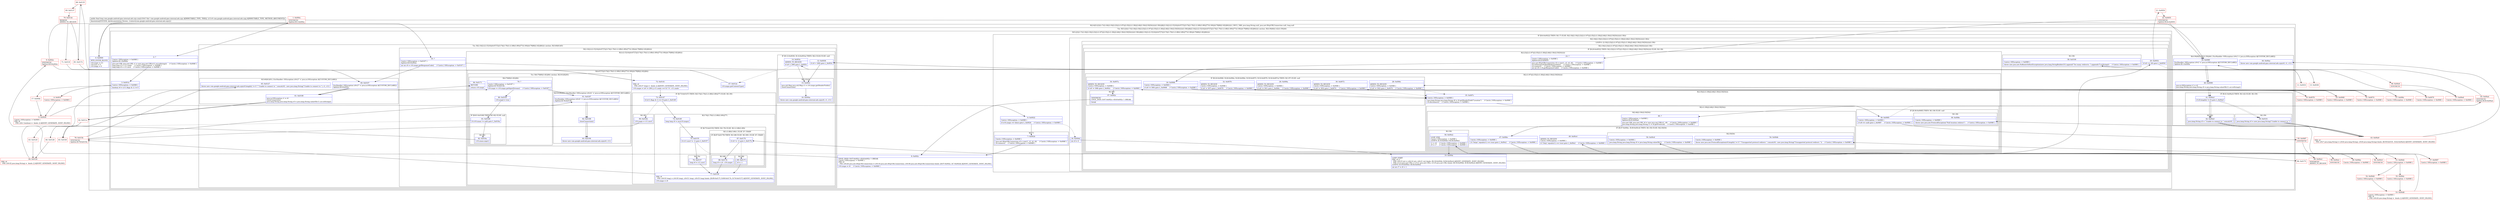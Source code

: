 digraph "CFG forcom.google.android.gms.internal.ads.zzjs.zza(Lcom\/google\/android\/gms\/internal\/ads\/zzjq;)J" {
subgraph cluster_Region_119820859 {
label = "R(2:0|(5:2|3|(1:7)(2:18|(2:19|(2:23|(2:(1:97)|(2:35|(2:(1:38)|(2:46|(1:56)(2:50|54))))))(1:58)))|8|(2:10|(2:(2:15|16)|(4:67|72|(3:74|(1:76)(1:(1:88)(1:89))|77)(1:90)|(4:79|80|(1:82)|84)))))) | DECL_VAR: java.lang.String null, java.net.HttpURLConnection null, long null\l";
node [shape=record,color=blue];
Node_0 [shape=record,label="{0\:\ 0x0000|MTH_ENTER_BLOCK\l|r10.zzapt = r11\lr10.zzce = 0\lr10.zzapy = 0\l}"];
subgraph cluster_TryCatchRegion_1055239636 {
label = "Try: R(5:2|3|(1:7)(2:18|(2:19|(2:23|(2:(1:97)|(2:35|(2:(1:38)|(2:46|(1:56)(2:50|54))))))(1:58)))|8|(2:10|(2:(2:15|16)|(4:67|72|(3:74|(1:76)(1:(1:88)(1:89))|77)(1:90)|(4:79|80|(1:82)|84))))) catches: R(4:39|40|(1:42)(1:59)|44)";
node [shape=record,color=blue];
subgraph cluster_Region_1668306172 {
label = "R(5:2|3|(1:7)(2:18|(2:19|(2:23|(2:(1:97)|(2:35|(2:(1:38)|(2:46|(1:56)(2:50|54))))))(1:58)))|8|(2:10|(2:(2:15|16)|(4:67|72|(3:74|(1:76)(1:(1:88)(1:89))|77)(1:90)|(4:79|80|(1:82)|84)))))";
node [shape=record,color=blue];
Node_2 [shape=record,label="{2\:\ ?|Catch:\{ IOException \-\> 0x008f \}\lSplitter:B:1:0x000a\l|java.net.URL java.net.URL r1 = new java.net.URL(r11.uri.toString())     \/\/ Catch:\{ IOException \-\> 0x008f \}\llong long r2 = r11.zzahv     \/\/ Catch:\{ IOException \-\> 0x008f \}\llong long r4 = r11.zzcd     \/\/ Catch:\{ IOException \-\> 0x008f \}\l}"];
Node_3 [shape=record,label="{3\:\ 0x001d|Catch:\{ IOException \-\> 0x008f \}\l|boolean r6 = (r11.flags & 1) != 0\l}"];
subgraph cluster_IfRegion_183542910 {
label = "IF [B:6:0x0022] THEN: R(1:7) ELSE: R(2:18|(2:19|(2:23|(2:(1:97)|(2:35|(2:(1:38)|(2:46|(1:56)(2:50|54))))))(1:58)))";
node [shape=record,color=blue];
Node_6 [shape=record,label="{6\:\ 0x0022|Catch:\{ IOException \-\> 0x008f \}\l|if (r10.zzapn == false) goto L_0x0024     \/\/ Catch:\{ IOException \-\> 0x008f \}\l}"];
subgraph cluster_Region_1327920385 {
label = "R(1:7)";
node [shape=record,color=blue];
Node_7 [shape=record,label="{7\:\ 0x0024|Catch:\{ IOException \-\> 0x008f \}\l|java.net.HttpURLConnection r0 = zza(r1, r2, r4, r6)     \/\/ Catch:\{ IOException \-\> 0x008f \}\lr0.connect()     \/\/ Catch:\{ IOException \-\> 0x008f \}\l}"];
}
subgraph cluster_Region_1456845470 {
label = "R(2:18|(2:19|(2:23|(2:(1:97)|(2:35|(2:(1:38)|(2:46|(1:56)(2:50|54))))))(1:58)))";
node [shape=record,color=blue];
Node_18 [shape=record,label="{18\:\ 0x004d|int r0 = 0\l}"];
subgraph cluster_LoopRegion_1830503894 {
label = "LOOP:0: (2:19|(2:23|(2:(1:97)|(2:35|(2:(1:38)|(2:46|(1:56)(2:50|54))))))(1:58))";
node [shape=record,color=blue];
subgraph cluster_Region_707218232 {
label = "R(2:19|(2:23|(2:(1:97)|(2:35|(2:(1:38)|(2:46|(1:56)(2:50|54))))))(1:58))";
node [shape=record,color=blue];
Node_19 [shape=record,label="{19\:\ 0x004e|LOOP_START\lPHI: r0 r1 \l  PHI: (r0v15 int) = (r0v14 int), (r0v21 int) binds: [B:18:0x004d, B:56:0x00e2] A[DONT_GENERATE, DONT_INLINE]\l  PHI: (r1v2 java.net.URL) = (r1v1 java.net.URL), (r1v9 java.net.URL) binds: [B:18:0x004d, B:56:0x00e2] A[DONT_GENERATE, DONT_INLINE]\lLOOP:0: B:19:0x004e\-\>B:56:0x00e2\l|int int r7 = r0 + 1\l}"];
subgraph cluster_IfRegion_1072920397 {
label = "IF [B:20:0x0052] THEN: R(2:23|(2:(1:97)|(2:35|(2:(1:38)|(2:46|(1:56)(2:50|54)))))) ELSE: R(1:58)";
node [shape=record,color=blue];
Node_20 [shape=record,label="{20\:\ 0x0052|if (r0 \<= 20) goto L_0x0054\l}"];
subgraph cluster_Region_214118473 {
label = "R(2:23|(2:(1:97)|(2:35|(2:(1:38)|(2:46|(1:56)(2:50|54))))))";
node [shape=record,color=blue];
Node_23 [shape=record,label="{23\:\ ?|Catch:\{ IOException \-\> 0x008f \}\lSplitter:B:22:0x0055\l|java.net.HttpURLConnection r0 = zza(r1, r2, r4, r6)     \/\/ Catch:\{ IOException \-\> 0x008f \}\lr0.setInstanceFollowRedirects(false)     \/\/ Catch:\{ IOException \-\> 0x008f \}\lr0.connect()     \/\/ Catch:\{ IOException \-\> 0x008f \}\lint int r8 = r0.getResponseCode()     \/\/ Catch:\{ IOException \-\> 0x008f \}\l}"];
subgraph cluster_Region_1208707012 {
label = "R(2:(1:97)|(2:35|(2:(1:38)|(2:46|(1:56)(2:50|54)))))";
node [shape=record,color=blue];
subgraph cluster_IfRegion_57644902 {
label = "IF [B:24:0x0066, B:26:0x006a, B:28:0x006e, B:30:0x0072, B:32:0x0076, B:34:0x007a] THEN: R(1:97) ELSE: null";
node [shape=record,color=blue];
Node_24 [shape=record,label="{24\:\ 0x0066|Catch:\{ IOException \-\> 0x008f \}\l|if (r8 != 300) goto L_0x0068     \/\/ Catch:\{ IOException \-\> 0x008f \}\l}"];
Node_26 [shape=record,label="{26\:\ 0x006a|ADDED_TO_REGION\lCatch:\{ IOException \-\> 0x008f \}\l|if (r8 != 301) goto L_0x006c     \/\/ Catch:\{ IOException \-\> 0x008f \}\l}"];
Node_28 [shape=record,label="{28\:\ 0x006e|ADDED_TO_REGION\lCatch:\{ IOException \-\> 0x008f \}\l|if (r8 != 302) goto L_0x0070     \/\/ Catch:\{ IOException \-\> 0x008f \}\l}"];
Node_30 [shape=record,label="{30\:\ 0x0072|ADDED_TO_REGION\lCatch:\{ IOException \-\> 0x008f \}\l|if (r8 != 303) goto L_0x0074     \/\/ Catch:\{ IOException \-\> 0x008f \}\l}"];
Node_32 [shape=record,label="{32\:\ 0x0076|ADDED_TO_REGION\lCatch:\{ IOException \-\> 0x008f \}\l|if (r8 != 307) goto L_0x0078     \/\/ Catch:\{ IOException \-\> 0x008f \}\l}"];
Node_34 [shape=record,label="{34\:\ 0x007a|ADDED_TO_REGION\lCatch:\{ IOException \-\> 0x008f \}\l|if (r8 != 308) goto L_0x002c     \/\/ Catch:\{ IOException \-\> 0x008f \}\l}"];
subgraph cluster_Region_1536419868 {
label = "R(1:97)";
node [shape=record,color=blue];
Node_97 [shape=record,label="{97\:\ 0x002c|SYNTHETIC\lEDGE_INSN: B:97:0x002c\-\>B:8:0x002c ?: BREAK  \l|break\l}"];
}
}
subgraph cluster_Region_318857912 {
label = "R(2:35|(2:(1:38)|(2:46|(1:56)(2:50|54))))";
node [shape=record,color=blue];
Node_35 [shape=record,label="{35\:\ 0x007c|Catch:\{ IOException \-\> 0x008f \}\l|java.lang.String java.lang.String r8 = r0.getHeaderField(\"Location\")     \/\/ Catch:\{ IOException \-\> 0x008f \}\lr0.disconnect()     \/\/ Catch:\{ IOException \-\> 0x008f \}\l}"];
subgraph cluster_Region_1422877764 {
label = "R(2:(1:38)|(2:46|(1:56)(2:50|54)))";
node [shape=record,color=blue];
subgraph cluster_IfRegion_929838730 {
label = "IF [B:36:0x0085] THEN: R(1:38) ELSE: null";
node [shape=record,color=blue];
Node_36 [shape=record,label="{36\:\ 0x0085|Catch:\{ IOException \-\> 0x008f \}\l|if (r8 == null) goto L_0x0087     \/\/ Catch:\{ IOException \-\> 0x008f \}\l}"];
subgraph cluster_Region_1674428158 {
label = "R(1:38)";
node [shape=record,color=blue];
Node_38 [shape=record,label="{38\:\ 0x008e|Catch:\{ IOException \-\> 0x008f \}\l|throw new java.net.ProtocolException(\"Null location redirect\")     \/\/ Catch:\{ IOException \-\> 0x008f \}\l}"];
}
}
subgraph cluster_Region_1836401305 {
label = "R(2:46|(1:56)(2:50|54))";
node [shape=record,color=blue];
Node_46 [shape=record,label="{46\:\ ?|Catch:\{ IOException \-\> 0x008f \}\lSplitter:B:45:0x00ad\l|java.net.URL java.net.URL r0 = new java.net.URL(r1, r8)     \/\/ Catch:\{ IOException \-\> 0x008f \}\ljava.lang.String java.lang.String r1 = r0.getProtocol()     \/\/ Catch:\{ IOException \-\> 0x008f \}\l}"];
subgraph cluster_IfRegion_1672491852 {
label = "IF [B:47:0x00bc, B:49:0x00c4] THEN: R(1:56) ELSE: R(2:50|54)";
node [shape=record,color=blue];
Node_47 [shape=record,label="{47\:\ 0x00bc|Catch:\{ IOException \-\> 0x008f \}\l|if (\"https\".equals(r1) == true) goto L_0x00e2     \/\/ Catch:\{ IOException \-\> 0x008f \}\l}"];
Node_49 [shape=record,label="{49\:\ 0x00c4|ADDED_TO_REGION\lCatch:\{ IOException \-\> 0x008f \}\l|if (\"http\".equals(r1) == true) goto L_0x00e2     \/\/ Catch:\{ IOException \-\> 0x008f \}\l}"];
subgraph cluster_Region_1936264799 {
label = "R(1:56)";
node [shape=record,color=blue];
Node_56 [shape=record,label="{56\:\ 0x00e2|LOOP_END\lCatch:\{ IOException \-\> 0x008f \}\lLOOP:0: B:19:0x004e\-\>B:56:0x00e2\l|r1 = r0     \/\/ Catch:\{ IOException \-\> 0x008f \}\lr0 = r7     \/\/ Catch:\{ IOException \-\> 0x008f \}\l}"];
}
subgraph cluster_Region_471551227 {
label = "R(2:50|54)";
node [shape=record,color=blue];
Node_50 [shape=record,label="{50\:\ 0x00c6|Catch:\{ IOException \-\> 0x008f \}\l|java.lang.String java.lang.String r0 = java.lang.String.valueOf(r1)     \/\/ Catch:\{ IOException \-\> 0x008f \}\l}"];
Node_54 [shape=record,label="{54\:\ 0x00db|Catch:\{ IOException \-\> 0x008f \}\l|throw new java.net.ProtocolException(r0.length() != 0 ? \"Unsupported protocol redirect: \".concat(r0) : new java.lang.String(\"Unsupported protocol redirect: \"))     \/\/ Catch:\{ IOException \-\> 0x008f \}\l}"];
}
}
}
}
}
}
}
subgraph cluster_Region_2027260832 {
label = "R(1:58)";
node [shape=record,color=blue];
Node_58 [shape=record,label="{58\:\ 0x0100|Catch:\{ IOException \-\> 0x008f \}\l|throw new java.net.NoRouteToHostException(new java.lang.StringBuilder(31).append(\"Too many redirects: \").append(r7).toString())     \/\/ Catch:\{ IOException \-\> 0x008f \}\l}"];
}
}
}
}
}
}
Node_8 [shape=record,label="{8\:\ 0x002c|EDGE_INSN: B:97:0x002c\-\>B:8:0x002c ?: BREAK  \lCatch:\{ IOException \-\> 0x008f \}\lPHI: r0 \l  PHI: (r0v26 java.net.HttpURLConnection) = (r0v18 java.net.HttpURLConnection), (r0v58 java.net.HttpURLConnection) binds: [B:97:0x002c, B:7:0x0024] A[DONT_GENERATE, DONT_INLINE]\l|r10.zzapu = r0     \/\/ Catch:\{ IOException \-\> 0x008f \}\l}"];
subgraph cluster_TryCatchRegion_1894502404 {
label = "Try: R(2:10|(2:(2:15|16)|(4:67|72|(3:74|(1:76)(1:(1:88)(1:89))|77)(1:90)|(4:79|80|(1:82)|84)))) catches: R(3:60|61|65)";
node [shape=record,color=blue];
subgraph cluster_Region_1385776908 {
label = "R(2:10|(2:(2:15|16)|(4:67|72|(3:74|(1:76)(1:(1:88)(1:89))|77)(1:90)|(4:79|80|(1:82)|84))))";
node [shape=record,color=blue];
Node_10 [shape=record,label="{10\:\ ?|Catch:\{ IOException \-\> 0x0107 \}\lSplitter:B:9:0x002e\l|int int r0 = r10.zzapu.getResponseCode()     \/\/ Catch:\{ IOException \-\> 0x0107 \}\l}"];
subgraph cluster_Region_888935693 {
label = "R(2:(2:15|16)|(4:67|72|(3:74|(1:76)(1:(1:88)(1:89))|77)(1:90)|(4:79|80|(1:82)|84)))";
node [shape=record,color=blue];
subgraph cluster_IfRegion_810628160 {
label = "IF [B:12:0x0036, B:14:0x003a] THEN: R(2:15|16) ELSE: null";
node [shape=record,color=blue];
Node_12 [shape=record,label="{12\:\ 0x0036|if (r0 \< 200) goto L_0x003c\l}"];
Node_14 [shape=record,label="{14\:\ 0x003a|ADDED_TO_REGION\l|if (r0 \> 299) goto L_0x003c\l}"];
subgraph cluster_Region_1995164197 {
label = "R(2:15|16)";
node [shape=record,color=blue];
Node_15 [shape=record,label="{15\:\ 0x003c|java.util.Map java.util.Map r1 = r10.zzapu.getHeaderFields()\lcloseConnection()\l}"];
Node_16 [shape=record,label="{16\:\ 0x004a|throw new com.google.android.gms.internal.ads.zzjy(r0, r1, r11)\l}"];
}
}
subgraph cluster_Region_1301082483 {
label = "R(4:67|72|(3:74|(1:76)(1:(1:88)(1:89))|77)(1:90)|(4:79|80|(1:82)|84))";
node [shape=record,color=blue];
Node_67 [shape=record,label="{67\:\ 0x012e|r10.zzapu.getContentType()\l}"];
Node_72 [shape=record,label="{72\:\ 0x0141|PHI: r0 \l  PHI: (r0v37 long) =  binds: [] A[DONT_GENERATE, DONT_INLINE]\l|r10.zzapw = (r0 != 200 \|\| r11.zzahv == 0) ? 0 : r11.zzahv\l}"];
subgraph cluster_IfRegion_465484434 {
label = "IF [B:73:0x0147] THEN: R(3:74|(1:76)(1:(1:88)(1:89))|77) ELSE: R(1:90)";
node [shape=record,color=blue];
Node_73 [shape=record,label="{73\:\ 0x0147|if ((r11.flags & 1) == 0) goto L_0x0149\l}"];
subgraph cluster_Region_1437953769 {
label = "R(3:74|(1:76)(1:(1:88)(1:89))|77)";
node [shape=record,color=blue];
Node_74 [shape=record,label="{74\:\ 0x0149|long long r0 = zzc(r10.zzapu)\l}"];
subgraph cluster_IfRegion_353033557 {
label = "IF [B:75:0x0155] THEN: R(1:76) ELSE: R(1:(1:88)(1:89))";
node [shape=record,color=blue];
Node_75 [shape=record,label="{75\:\ 0x0155|if (r11.zzcd != \-1) goto L_0x0157\l}"];
subgraph cluster_Region_276589027 {
label = "R(1:76)";
node [shape=record,color=blue];
Node_76 [shape=record,label="{76\:\ 0x0157|long r0 = r11.zzcd\l}"];
}
subgraph cluster_Region_1003439104 {
label = "R(1:(1:88)(1:89)) | ELSE_IF_CHAIN\l";
node [shape=record,color=blue];
subgraph cluster_IfRegion_1820304171 {
label = "IF [B:87:0x0179] THEN: R(1:88) ELSE: R(1:89) | ELSE_IF_CHAIN\l";
node [shape=record,color=blue];
Node_87 [shape=record,label="{87\:\ 0x0179|if (r0 != \-1) goto L_0x017b\l}"];
subgraph cluster_Region_1156445795 {
label = "R(1:88)";
node [shape=record,color=blue];
Node_88 [shape=record,label="{88\:\ 0x017b|long r0 = r0 \- r10.zzapw\l}"];
}
subgraph cluster_Region_1849725156 {
label = "R(1:89)";
node [shape=record,color=blue];
Node_89 [shape=record,label="{89\:\ 0x017f|r0 = \-1\l}"];
}
}
}
}
Node_77 [shape=record,label="{77\:\ 0x0159|PHI: r0 \l  PHI: (r0v52 long) = (r0v50 long), (r0v51 long), (r0v53 long) binds: [B:89:0x017f, B:88:0x017b, B:76:0x0157] A[DONT_GENERATE, DONT_INLINE]\l|r10.zzapx = r0\l}"];
}
subgraph cluster_Region_1867479561 {
label = "R(1:90)";
node [shape=record,color=blue];
Node_90 [shape=record,label="{90\:\ 0x0182|r10.zzapx = r11.zzcd\l}"];
}
}
subgraph cluster_TryCatchRegion_21706584 {
label = "Try: R(4:79|80|(1:82)|84) catches: R(3:91|92|93)";
node [shape=record,color=blue];
subgraph cluster_Region_1122542161 {
label = "R(4:79|80|(1:82)|84)";
node [shape=record,color=blue];
Node_79 [shape=record,label="{79\:\ ?|Catch:\{ IOException \-\> 0x0187 \}\lSplitter:B:78:0x015b\l|r10.zzapv = r10.zzapu.getInputStream()     \/\/ Catch:\{ IOException \-\> 0x0187 \}\l}"];
Node_80 [shape=record,label="{80\:\ 0x0163|r10.zzapd = true\l}"];
subgraph cluster_IfRegion_63308104 {
label = "IF [B:81:0x0168] THEN: R(1:82) ELSE: null";
node [shape=record,color=blue];
Node_81 [shape=record,label="{81\:\ 0x0168|if (r10.zzaoz != null) goto L_0x016a\l}"];
subgraph cluster_Region_390970379 {
label = "R(1:82)";
node [shape=record,color=blue];
Node_82 [shape=record,label="{82\:\ 0x016a|r10.zzaoz.zzgc()\l}"];
}
}
Node_84 [shape=record,label="{84\:\ 0x0171|RETURN\l|return r10.zzapx\l}"];
}
subgraph cluster_Region_1340385357 {
label = "R(3:91|92|93) | ExcHandler: IOException (r0v41 'e' java.io.IOException A[CUSTOM_DECLARE])\l";
node [shape=record,color=blue];
Node_91 [shape=record,label="{91\:\ 0x0187|ExcHandler: IOException (r0v41 'e' java.io.IOException A[CUSTOM_DECLARE])\lSplitter:B:78:0x015b\l}"];
Node_92 [shape=record,label="{92\:\ 0x0188|closeConnection()\l}"];
Node_93 [shape=record,label="{93\:\ 0x0190|throw new com.google.android.gms.internal.ads.zzjx(r0, r11)\l}"];
}
}
}
}
}
subgraph cluster_Region_68680034 {
label = "R(3:60|61|65) | ExcHandler: IOException (r0v27 'e' java.io.IOException A[CUSTOM_DECLARE])\l";
node [shape=record,color=blue];
Node_60 [shape=record,label="{60\:\ 0x0107|ExcHandler: IOException (r0v27 'e' java.io.IOException A[CUSTOM_DECLARE])\lSplitter:B:9:0x002e\l}"];
Node_61 [shape=record,label="{61\:\ 0x0108|java.io.IOException r1 = r0\lcloseConnection()\ljava.lang.String java.lang.String r0 = java.lang.String.valueOf(r11.uri.toString())\l}"];
Node_65 [shape=record,label="{65\:\ 0x0127|throw new com.google.android.gms.internal.ads.zzjx(r0.length() != 0 ? \"Unable to connect to \".concat(r0) : new java.lang.String(\"Unable to connect to \"), r1, r11)\l}"];
}
}
}
subgraph cluster_Region_990061600 {
label = "R(4:39|40|(1:42)(1:59)|44) | ExcHandler: IOException (r0v2 'e' java.io.IOException A[CUSTOM_DECLARE])\l";
node [shape=record,color=blue];
Node_39 [shape=record,label="{39\:\ 0x008f|ExcHandler: IOException (r0v2 'e' java.io.IOException A[CUSTOM_DECLARE])\lSplitter:B:1:0x000a\l}"];
Node_40 [shape=record,label="{40\:\ 0x0090|java.io.IOException r1 = r0\ljava.lang.String java.lang.String r0 = java.lang.String.valueOf(r11.uri.toString())\l}"];
subgraph cluster_IfRegion_989159298 {
label = "IF [B:41:0x00a3] THEN: R(1:42) ELSE: R(1:59)";
node [shape=record,color=blue];
Node_41 [shape=record,label="{41\:\ 0x00a3|if (r0.length() != 0) goto L_0x00a5\l}"];
subgraph cluster_Region_151436965 {
label = "R(1:42)";
node [shape=record,color=blue];
Node_42 [shape=record,label="{42\:\ 0x00a5|java.lang.String r0 = \"Unable to connect to \".concat(r0)\l}"];
}
subgraph cluster_Region_1106270918 {
label = "R(1:59)";
node [shape=record,color=blue];
Node_59 [shape=record,label="{59\:\ 0x0101|java.lang.String r0 = new java.lang.String(\"Unable to connect to \")\l}"];
}
}
Node_44 [shape=record,label="{44\:\ 0x00ac|throw new com.google.android.gms.internal.ads.zzjx(r0, r1, r11)\l}"];
}
}
}
subgraph cluster_Region_990061600 {
label = "R(4:39|40|(1:42)(1:59)|44) | ExcHandler: IOException (r0v2 'e' java.io.IOException A[CUSTOM_DECLARE])\l";
node [shape=record,color=blue];
Node_39 [shape=record,label="{39\:\ 0x008f|ExcHandler: IOException (r0v2 'e' java.io.IOException A[CUSTOM_DECLARE])\lSplitter:B:1:0x000a\l}"];
Node_40 [shape=record,label="{40\:\ 0x0090|java.io.IOException r1 = r0\ljava.lang.String java.lang.String r0 = java.lang.String.valueOf(r11.uri.toString())\l}"];
subgraph cluster_IfRegion_989159298 {
label = "IF [B:41:0x00a3] THEN: R(1:42) ELSE: R(1:59)";
node [shape=record,color=blue];
Node_41 [shape=record,label="{41\:\ 0x00a3|if (r0.length() != 0) goto L_0x00a5\l}"];
subgraph cluster_Region_151436965 {
label = "R(1:42)";
node [shape=record,color=blue];
Node_42 [shape=record,label="{42\:\ 0x00a5|java.lang.String r0 = \"Unable to connect to \".concat(r0)\l}"];
}
subgraph cluster_Region_1106270918 {
label = "R(1:59)";
node [shape=record,color=blue];
Node_59 [shape=record,label="{59\:\ 0x0101|java.lang.String r0 = new java.lang.String(\"Unable to connect to \")\l}"];
}
}
Node_44 [shape=record,label="{44\:\ 0x00ac|throw new com.google.android.gms.internal.ads.zzjx(r0, r1, r11)\l}"];
}
subgraph cluster_Region_68680034 {
label = "R(3:60|61|65) | ExcHandler: IOException (r0v27 'e' java.io.IOException A[CUSTOM_DECLARE])\l";
node [shape=record,color=blue];
Node_60 [shape=record,label="{60\:\ 0x0107|ExcHandler: IOException (r0v27 'e' java.io.IOException A[CUSTOM_DECLARE])\lSplitter:B:9:0x002e\l}"];
Node_61 [shape=record,label="{61\:\ 0x0108|java.io.IOException r1 = r0\lcloseConnection()\ljava.lang.String java.lang.String r0 = java.lang.String.valueOf(r11.uri.toString())\l}"];
Node_65 [shape=record,label="{65\:\ 0x0127|throw new com.google.android.gms.internal.ads.zzjx(r0.length() != 0 ? \"Unable to connect to \".concat(r0) : new java.lang.String(\"Unable to connect to \"), r1, r11)\l}"];
}
subgraph cluster_Region_1340385357 {
label = "R(3:91|92|93) | ExcHandler: IOException (r0v41 'e' java.io.IOException A[CUSTOM_DECLARE])\l";
node [shape=record,color=blue];
Node_91 [shape=record,label="{91\:\ 0x0187|ExcHandler: IOException (r0v41 'e' java.io.IOException A[CUSTOM_DECLARE])\lSplitter:B:78:0x015b\l}"];
Node_92 [shape=record,label="{92\:\ 0x0188|closeConnection()\l}"];
Node_93 [shape=record,label="{93\:\ 0x0190|throw new com.google.android.gms.internal.ads.zzjx(r0, r11)\l}"];
}
Node_1 [shape=record,color=red,label="{1\:\ 0x000a|SYNTHETIC\lSplitter:B:1:0x000a\l}"];
Node_4 [shape=record,color=red,label="{4\:\ 0x001f|Catch:\{ IOException \-\> 0x008f \}\l}"];
Node_5 [shape=record,color=red,label="{5\:\ 0x0020|Catch:\{ IOException \-\> 0x008f \}\lPHI: r6 \l  PHI: (r6v1 boolean) =  binds: [] A[DONT_GENERATE, DONT_INLINE]\l}"];
Node_9 [shape=record,color=red,label="{9\:\ 0x002e|SYNTHETIC\lSplitter:B:9:0x002e\l}"];
Node_11 [shape=record,color=red,label="{11\:\ 0x0033}"];
Node_13 [shape=record,color=red,label="{13\:\ 0x0038}"];
Node_17 [shape=record,color=red,label="{17\:\ 0x004b}"];
Node_21 [shape=record,color=red,label="{21\:\ 0x0054}"];
Node_22 [shape=record,color=red,label="{22\:\ 0x0055|SYNTHETIC\lSplitter:B:22:0x0055\l}"];
Node_25 [shape=record,color=red,label="{25\:\ 0x0068|Catch:\{ IOException \-\> 0x008f \}\l}"];
Node_27 [shape=record,color=red,label="{27\:\ 0x006c|Catch:\{ IOException \-\> 0x008f \}\l}"];
Node_29 [shape=record,color=red,label="{29\:\ 0x0070|Catch:\{ IOException \-\> 0x008f \}\l}"];
Node_31 [shape=record,color=red,label="{31\:\ 0x0074|Catch:\{ IOException \-\> 0x008f \}\l}"];
Node_33 [shape=record,color=red,label="{33\:\ 0x0078|Catch:\{ IOException \-\> 0x008f \}\l}"];
Node_37 [shape=record,color=red,label="{37\:\ 0x0087|Catch:\{ IOException \-\> 0x008f \}\l}"];
Node_43 [shape=record,color=red,label="{43\:\ 0x00a9|PHI: r0 \l  PHI: (r0v7 java.lang.String) = (r0v6 java.lang.String), (r0v8 java.lang.String) binds: [B:59:0x0101, B:42:0x00a5] A[DONT_GENERATE, DONT_INLINE]\l}"];
Node_45 [shape=record,color=red,label="{45\:\ 0x00ad|SYNTHETIC\lSplitter:B:45:0x00ad\l}"];
Node_48 [shape=record,color=red,label="{48\:\ 0x00be|Catch:\{ IOException \-\> 0x008f \}\l}"];
Node_51 [shape=record,color=red,label="{51\:\ 0x00d2|Catch:\{ IOException \-\> 0x008f \}\l}"];
Node_52 [shape=record,color=red,label="{52\:\ 0x00d4|Catch:\{ IOException \-\> 0x008f \}\l}"];
Node_53 [shape=record,color=red,label="{53\:\ 0x00d8|Catch:\{ IOException \-\> 0x008f \}\lPHI: r0 \l  PHI: (r0v24 java.lang.String) =  binds: [] A[DONT_GENERATE, DONT_INLINE]\l}"];
Node_55 [shape=record,color=red,label="{55\:\ 0x00dc|Catch:\{ IOException \-\> 0x008f \}\l}"];
Node_57 [shape=record,color=red,label="{57\:\ 0x00e6|Catch:\{ IOException \-\> 0x008f \}\l}"];
Node_62 [shape=record,color=red,label="{62\:\ 0x011e}"];
Node_63 [shape=record,color=red,label="{63\:\ 0x0120}"];
Node_64 [shape=record,color=red,label="{64\:\ 0x0124|PHI: r0 \l  PHI: (r0v32 java.lang.String) =  binds: [] A[DONT_GENERATE, DONT_INLINE]\l}"];
Node_66 [shape=record,color=red,label="{66\:\ 0x0128}"];
Node_68 [shape=record,color=red,label="{68\:\ 0x0135}"];
Node_69 [shape=record,color=red,label="{69\:\ 0x0137}"];
Node_70 [shape=record,color=red,label="{70\:\ 0x013d|REMOVE\lADDED_TO_REGION\l}"];
Node_71 [shape=record,color=red,label="{71\:\ 0x013f}"];
Node_78 [shape=record,color=red,label="{78\:\ 0x015b|SYNTHETIC\lSplitter:B:78:0x015b\l}"];
Node_83 [shape=record,color=red,label="{83\:\ 0x016f}"];
Node_85 [shape=record,color=red,label="{85\:\ 0x0172}"];
Node_86 [shape=record,color=red,label="{86\:\ 0x0175}"];
Node_94 [shape=record,color=red,label="{94\:\ 0x00c6|SYNTHETIC\l}"];
Node_95 [shape=record,color=red,label="{95\:\ 0x0087|SYNTHETIC\l}"];
Node_96 [shape=record,color=red,label="{96\:\ 0x00e6|SYNTHETIC\l}"];
Node_98 [shape=record,color=red,label="{98\:\ 0x00e2|SYNTHETIC\lADDED_TO_REGION\l}"];
Node_99 [shape=record,color=red,label="{99\:\ 0x00e2|SYNTHETIC\l}"];
MethodNode[shape=record,label="{public final long com.google.android.gms.internal.ads.zzjs.zza((r10v0 'this' com.google.android.gms.internal.ads.zzjs A[IMMUTABLE_TYPE, THIS]), (r11v0 com.google.android.gms.internal.ads.zzjq A[IMMUTABLE_TYPE, METHOD_ARGUMENT]))  | Annotation[SYSTEM, dalvik.annotation.Throws, \{value=[com.google.android.gms.internal.ads.zzjx]\}]\l}"];
MethodNode -> Node_0;
Node_0 -> Node_1;
Node_2 -> Node_3;
Node_3 -> Node_4;
Node_3 -> Node_17;
Node_6 -> Node_7;
Node_6 -> Node_18[style=dashed];
Node_7 -> Node_8;
Node_18 -> Node_19;
Node_19 -> Node_20;
Node_20 -> Node_21;
Node_20 -> Node_96[style=dashed];
Node_23 -> Node_24;
Node_24 -> Node_25;
Node_24 -> Node_35[style=dashed];
Node_26 -> Node_27;
Node_26 -> Node_35[style=dashed];
Node_28 -> Node_29;
Node_28 -> Node_35[style=dashed];
Node_30 -> Node_31;
Node_30 -> Node_35[style=dashed];
Node_32 -> Node_33;
Node_32 -> Node_35[style=dashed];
Node_34 -> Node_35[style=dashed];
Node_34 -> Node_97;
Node_97 -> Node_8;
Node_35 -> Node_36;
Node_36 -> Node_45[style=dashed];
Node_36 -> Node_95;
Node_46 -> Node_47;
Node_47 -> Node_48[style=dashed];
Node_47 -> Node_98;
Node_49 -> Node_94[style=dashed];
Node_49 -> Node_99;
Node_56 -> Node_19;
Node_50 -> Node_51;
Node_8 -> Node_9;
Node_10 -> Node_11;
Node_10 -> Node_60;
Node_12 -> Node_13[style=dashed];
Node_12 -> Node_15;
Node_14 -> Node_15;
Node_14 -> Node_67[style=dashed];
Node_15 -> Node_16;
Node_67 -> Node_68;
Node_72 -> Node_73;
Node_73 -> Node_74;
Node_73 -> Node_90[style=dashed];
Node_74 -> Node_75;
Node_75 -> Node_76;
Node_75 -> Node_86[style=dashed];
Node_76 -> Node_77;
Node_87 -> Node_88;
Node_87 -> Node_89[style=dashed];
Node_88 -> Node_77;
Node_89 -> Node_77;
Node_77 -> Node_78;
Node_90 -> Node_78;
Node_79 -> Node_80;
Node_79 -> Node_91;
Node_80 -> Node_81;
Node_81 -> Node_82;
Node_81 -> Node_83[style=dashed];
Node_82 -> Node_83;
Node_91 -> Node_92;
Node_92 -> Node_93;
Node_60 -> Node_61;
Node_61 -> Node_62;
Node_39 -> Node_40;
Node_40 -> Node_41;
Node_41 -> Node_42;
Node_41 -> Node_59[style=dashed];
Node_42 -> Node_43;
Node_59 -> Node_43;
Node_39 -> Node_40;
Node_40 -> Node_41;
Node_41 -> Node_42;
Node_41 -> Node_59[style=dashed];
Node_42 -> Node_43;
Node_59 -> Node_43;
Node_60 -> Node_61;
Node_61 -> Node_62;
Node_91 -> Node_92;
Node_92 -> Node_93;
Node_1 -> Node_2;
Node_1 -> Node_39;
Node_4 -> Node_5;
Node_5 -> Node_6;
Node_9 -> Node_10;
Node_9 -> Node_60;
Node_11 -> Node_12;
Node_13 -> Node_14;
Node_17 -> Node_5;
Node_21 -> Node_22;
Node_22 -> Node_23;
Node_22 -> Node_39;
Node_25 -> Node_26;
Node_27 -> Node_28;
Node_29 -> Node_30;
Node_31 -> Node_32;
Node_33 -> Node_34;
Node_37 -> Node_38;
Node_43 -> Node_44;
Node_45 -> Node_46;
Node_45 -> Node_39;
Node_48 -> Node_49;
Node_51 -> Node_52;
Node_51 -> Node_55;
Node_52 -> Node_53;
Node_53 -> Node_54;
Node_55 -> Node_53;
Node_57 -> Node_58;
Node_62 -> Node_63;
Node_62 -> Node_66;
Node_63 -> Node_64;
Node_64 -> Node_65;
Node_66 -> Node_64;
Node_68 -> Node_69;
Node_68 -> Node_85;
Node_69 -> Node_70;
Node_70 -> Node_71;
Node_70 -> Node_85;
Node_71 -> Node_72;
Node_78 -> Node_79;
Node_78 -> Node_91;
Node_83 -> Node_84;
Node_85 -> Node_72;
Node_86 -> Node_87;
Node_94 -> Node_50;
Node_95 -> Node_37;
Node_96 -> Node_57;
Node_98 -> Node_56;
Node_99 -> Node_56;
}

